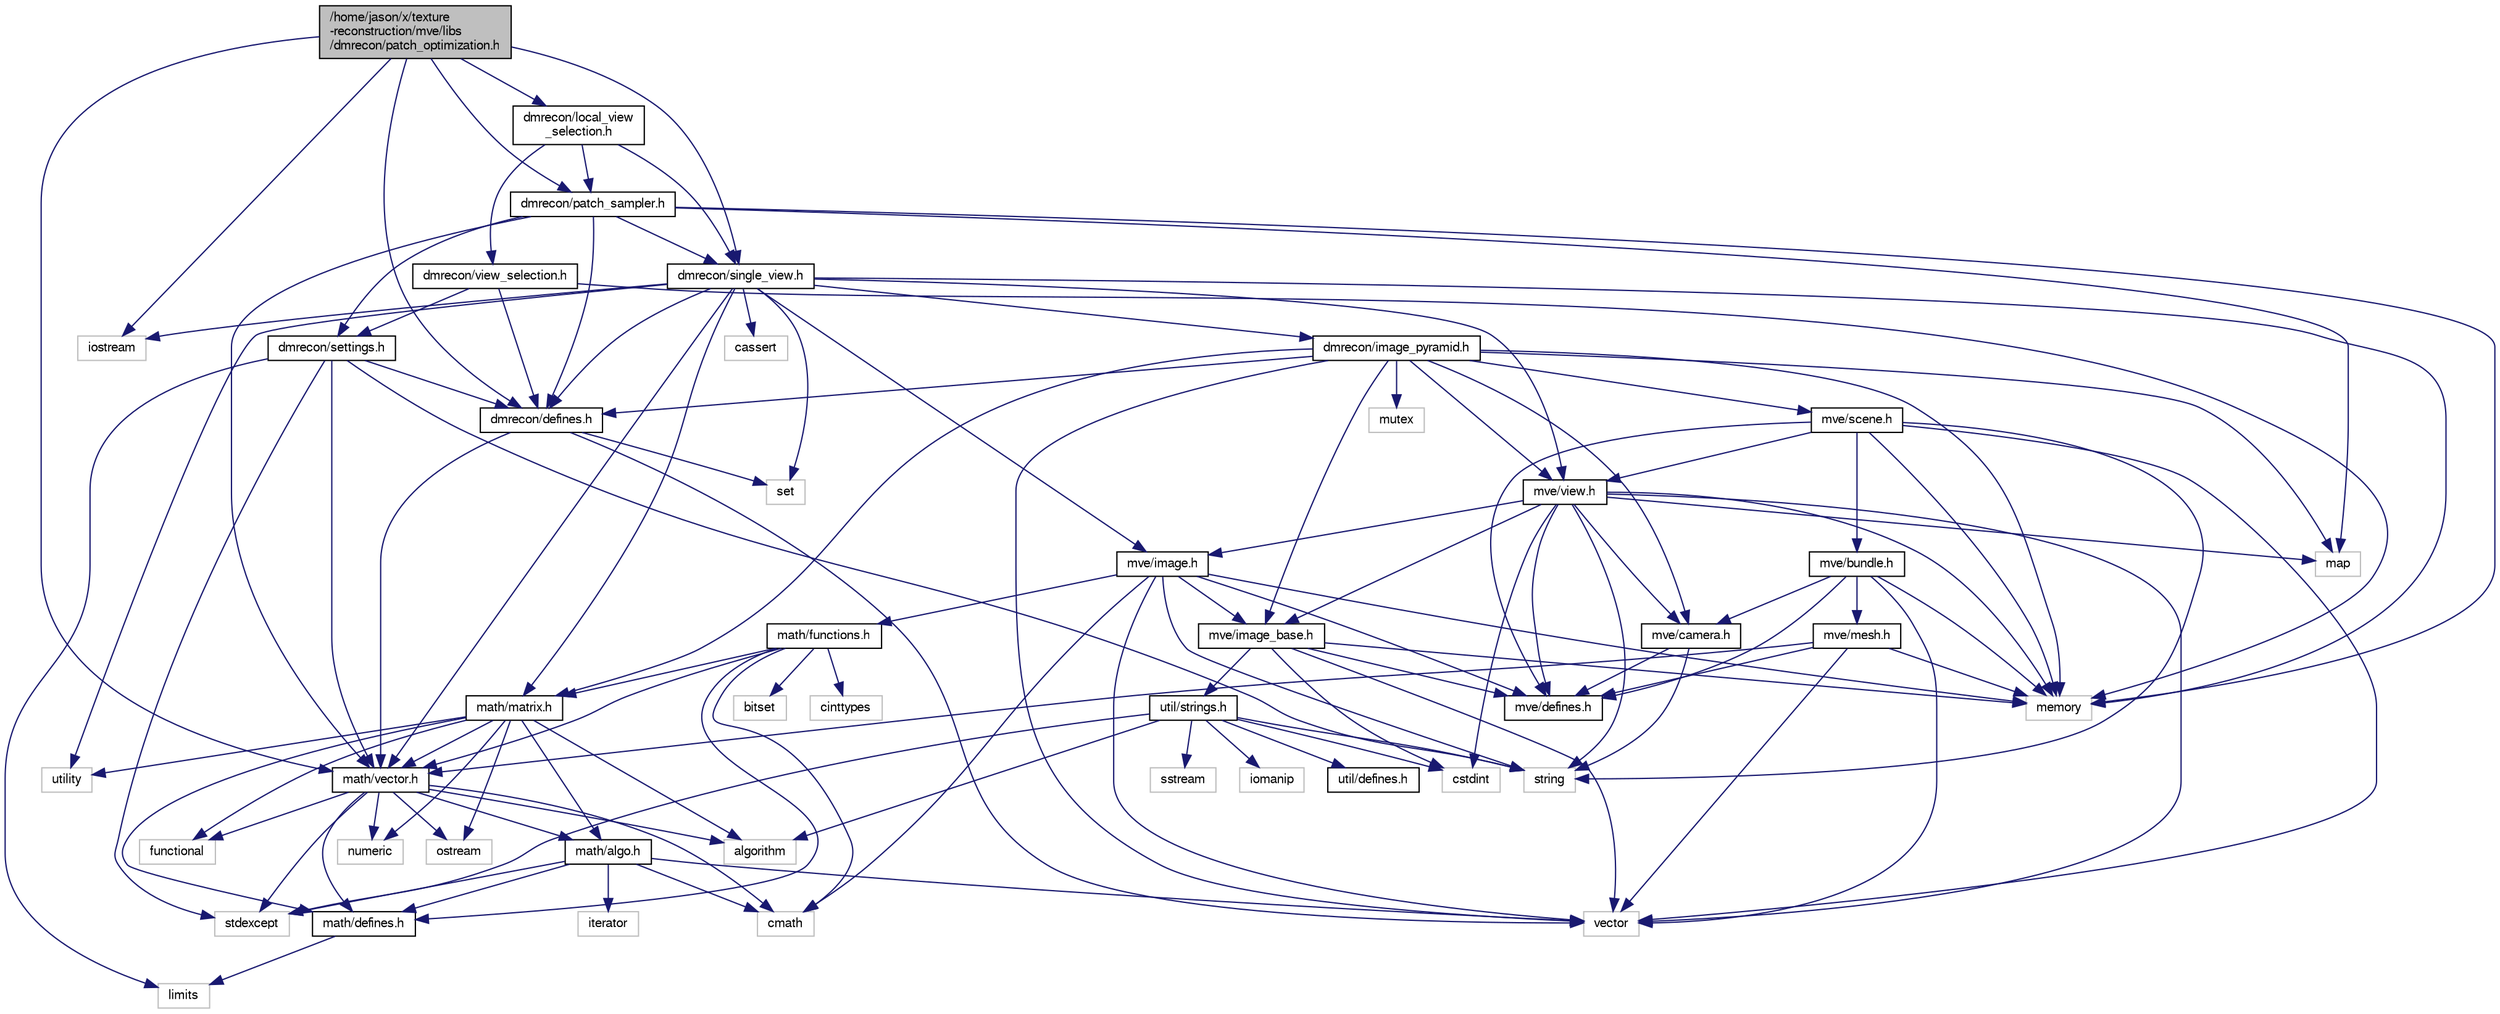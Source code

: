 digraph "/home/jason/x/texture-reconstruction/mve/libs/dmrecon/patch_optimization.h"
{
  edge [fontname="FreeSans",fontsize="10",labelfontname="FreeSans",labelfontsize="10"];
  node [fontname="FreeSans",fontsize="10",shape=record];
  Node0 [label="/home/jason/x/texture\l-reconstruction/mve/libs\l/dmrecon/patch_optimization.h",height=0.2,width=0.4,color="black", fillcolor="grey75", style="filled", fontcolor="black"];
  Node0 -> Node1 [color="midnightblue",fontsize="10",style="solid",fontname="FreeSans"];
  Node1 [label="iostream",height=0.2,width=0.4,color="grey75", fillcolor="white", style="filled"];
  Node0 -> Node2 [color="midnightblue",fontsize="10",style="solid",fontname="FreeSans"];
  Node2 [label="math/vector.h",height=0.2,width=0.4,color="black", fillcolor="white", style="filled",URL="$vector_8h.html"];
  Node2 -> Node3 [color="midnightblue",fontsize="10",style="solid",fontname="FreeSans"];
  Node3 [label="algorithm",height=0.2,width=0.4,color="grey75", fillcolor="white", style="filled"];
  Node2 -> Node4 [color="midnightblue",fontsize="10",style="solid",fontname="FreeSans"];
  Node4 [label="functional",height=0.2,width=0.4,color="grey75", fillcolor="white", style="filled"];
  Node2 -> Node5 [color="midnightblue",fontsize="10",style="solid",fontname="FreeSans"];
  Node5 [label="stdexcept",height=0.2,width=0.4,color="grey75", fillcolor="white", style="filled"];
  Node2 -> Node6 [color="midnightblue",fontsize="10",style="solid",fontname="FreeSans"];
  Node6 [label="numeric",height=0.2,width=0.4,color="grey75", fillcolor="white", style="filled"];
  Node2 -> Node7 [color="midnightblue",fontsize="10",style="solid",fontname="FreeSans"];
  Node7 [label="cmath",height=0.2,width=0.4,color="grey75", fillcolor="white", style="filled"];
  Node2 -> Node8 [color="midnightblue",fontsize="10",style="solid",fontname="FreeSans"];
  Node8 [label="ostream",height=0.2,width=0.4,color="grey75", fillcolor="white", style="filled"];
  Node2 -> Node9 [color="midnightblue",fontsize="10",style="solid",fontname="FreeSans"];
  Node9 [label="math/defines.h",height=0.2,width=0.4,color="black", fillcolor="white", style="filled",URL="$math_2defines_8h.html"];
  Node9 -> Node10 [color="midnightblue",fontsize="10",style="solid",fontname="FreeSans"];
  Node10 [label="limits",height=0.2,width=0.4,color="grey75", fillcolor="white", style="filled"];
  Node2 -> Node11 [color="midnightblue",fontsize="10",style="solid",fontname="FreeSans"];
  Node11 [label="math/algo.h",height=0.2,width=0.4,color="black", fillcolor="white", style="filled",URL="$algo_8h.html"];
  Node11 -> Node7 [color="midnightblue",fontsize="10",style="solid",fontname="FreeSans"];
  Node11 -> Node12 [color="midnightblue",fontsize="10",style="solid",fontname="FreeSans"];
  Node12 [label="vector",height=0.2,width=0.4,color="grey75", fillcolor="white", style="filled"];
  Node11 -> Node13 [color="midnightblue",fontsize="10",style="solid",fontname="FreeSans"];
  Node13 [label="iterator",height=0.2,width=0.4,color="grey75", fillcolor="white", style="filled"];
  Node11 -> Node5 [color="midnightblue",fontsize="10",style="solid",fontname="FreeSans"];
  Node11 -> Node9 [color="midnightblue",fontsize="10",style="solid",fontname="FreeSans"];
  Node0 -> Node14 [color="midnightblue",fontsize="10",style="solid",fontname="FreeSans"];
  Node14 [label="dmrecon/defines.h",height=0.2,width=0.4,color="black", fillcolor="white", style="filled",URL="$dmrecon_2defines_8h.html"];
  Node14 -> Node12 [color="midnightblue",fontsize="10",style="solid",fontname="FreeSans"];
  Node14 -> Node15 [color="midnightblue",fontsize="10",style="solid",fontname="FreeSans"];
  Node15 [label="set",height=0.2,width=0.4,color="grey75", fillcolor="white", style="filled"];
  Node14 -> Node2 [color="midnightblue",fontsize="10",style="solid",fontname="FreeSans"];
  Node0 -> Node16 [color="midnightblue",fontsize="10",style="solid",fontname="FreeSans"];
  Node16 [label="dmrecon/patch_sampler.h",height=0.2,width=0.4,color="black", fillcolor="white", style="filled",URL="$patch__sampler_8h.html"];
  Node16 -> Node17 [color="midnightblue",fontsize="10",style="solid",fontname="FreeSans"];
  Node17 [label="map",height=0.2,width=0.4,color="grey75", fillcolor="white", style="filled"];
  Node16 -> Node18 [color="midnightblue",fontsize="10",style="solid",fontname="FreeSans"];
  Node18 [label="memory",height=0.2,width=0.4,color="grey75", fillcolor="white", style="filled"];
  Node16 -> Node2 [color="midnightblue",fontsize="10",style="solid",fontname="FreeSans"];
  Node16 -> Node14 [color="midnightblue",fontsize="10",style="solid",fontname="FreeSans"];
  Node16 -> Node19 [color="midnightblue",fontsize="10",style="solid",fontname="FreeSans"];
  Node19 [label="dmrecon/settings.h",height=0.2,width=0.4,color="black", fillcolor="white", style="filled",URL="$settings_8h.html"];
  Node19 -> Node5 [color="midnightblue",fontsize="10",style="solid",fontname="FreeSans"];
  Node19 -> Node20 [color="midnightblue",fontsize="10",style="solid",fontname="FreeSans"];
  Node20 [label="string",height=0.2,width=0.4,color="grey75", fillcolor="white", style="filled"];
  Node19 -> Node10 [color="midnightblue",fontsize="10",style="solid",fontname="FreeSans"];
  Node19 -> Node2 [color="midnightblue",fontsize="10",style="solid",fontname="FreeSans"];
  Node19 -> Node14 [color="midnightblue",fontsize="10",style="solid",fontname="FreeSans"];
  Node16 -> Node21 [color="midnightblue",fontsize="10",style="solid",fontname="FreeSans"];
  Node21 [label="dmrecon/single_view.h",height=0.2,width=0.4,color="black", fillcolor="white", style="filled",URL="$single__view_8h.html"];
  Node21 -> Node22 [color="midnightblue",fontsize="10",style="solid",fontname="FreeSans"];
  Node22 [label="cassert",height=0.2,width=0.4,color="grey75", fillcolor="white", style="filled"];
  Node21 -> Node15 [color="midnightblue",fontsize="10",style="solid",fontname="FreeSans"];
  Node21 -> Node1 [color="midnightblue",fontsize="10",style="solid",fontname="FreeSans"];
  Node21 -> Node23 [color="midnightblue",fontsize="10",style="solid",fontname="FreeSans"];
  Node23 [label="utility",height=0.2,width=0.4,color="grey75", fillcolor="white", style="filled"];
  Node21 -> Node18 [color="midnightblue",fontsize="10",style="solid",fontname="FreeSans"];
  Node21 -> Node2 [color="midnightblue",fontsize="10",style="solid",fontname="FreeSans"];
  Node21 -> Node24 [color="midnightblue",fontsize="10",style="solid",fontname="FreeSans"];
  Node24 [label="math/matrix.h",height=0.2,width=0.4,color="black", fillcolor="white", style="filled",URL="$matrix_8h.html"];
  Node24 -> Node3 [color="midnightblue",fontsize="10",style="solid",fontname="FreeSans"];
  Node24 -> Node4 [color="midnightblue",fontsize="10",style="solid",fontname="FreeSans"];
  Node24 -> Node23 [color="midnightblue",fontsize="10",style="solid",fontname="FreeSans"];
  Node24 -> Node6 [color="midnightblue",fontsize="10",style="solid",fontname="FreeSans"];
  Node24 -> Node8 [color="midnightblue",fontsize="10",style="solid",fontname="FreeSans"];
  Node24 -> Node9 [color="midnightblue",fontsize="10",style="solid",fontname="FreeSans"];
  Node24 -> Node11 [color="midnightblue",fontsize="10",style="solid",fontname="FreeSans"];
  Node24 -> Node2 [color="midnightblue",fontsize="10",style="solid",fontname="FreeSans"];
  Node21 -> Node25 [color="midnightblue",fontsize="10",style="solid",fontname="FreeSans"];
  Node25 [label="mve/view.h",height=0.2,width=0.4,color="black", fillcolor="white", style="filled",URL="$view_8h.html"];
  Node25 -> Node26 [color="midnightblue",fontsize="10",style="solid",fontname="FreeSans"];
  Node26 [label="cstdint",height=0.2,width=0.4,color="grey75", fillcolor="white", style="filled"];
  Node25 -> Node17 [color="midnightblue",fontsize="10",style="solid",fontname="FreeSans"];
  Node25 -> Node18 [color="midnightblue",fontsize="10",style="solid",fontname="FreeSans"];
  Node25 -> Node20 [color="midnightblue",fontsize="10",style="solid",fontname="FreeSans"];
  Node25 -> Node12 [color="midnightblue",fontsize="10",style="solid",fontname="FreeSans"];
  Node25 -> Node27 [color="midnightblue",fontsize="10",style="solid",fontname="FreeSans"];
  Node27 [label="mve/defines.h",height=0.2,width=0.4,color="black", fillcolor="white", style="filled",URL="$mve_2defines_8h.html"];
  Node25 -> Node28 [color="midnightblue",fontsize="10",style="solid",fontname="FreeSans"];
  Node28 [label="mve/camera.h",height=0.2,width=0.4,color="black", fillcolor="white", style="filled",URL="$mve_2camera_8h.html"];
  Node28 -> Node20 [color="midnightblue",fontsize="10",style="solid",fontname="FreeSans"];
  Node28 -> Node27 [color="midnightblue",fontsize="10",style="solid",fontname="FreeSans"];
  Node25 -> Node29 [color="midnightblue",fontsize="10",style="solid",fontname="FreeSans"];
  Node29 [label="mve/image_base.h",height=0.2,width=0.4,color="black", fillcolor="white", style="filled",URL="$image__base_8h.html"];
  Node29 -> Node26 [color="midnightblue",fontsize="10",style="solid",fontname="FreeSans"];
  Node29 -> Node18 [color="midnightblue",fontsize="10",style="solid",fontname="FreeSans"];
  Node29 -> Node12 [color="midnightblue",fontsize="10",style="solid",fontname="FreeSans"];
  Node29 -> Node30 [color="midnightblue",fontsize="10",style="solid",fontname="FreeSans"];
  Node30 [label="util/strings.h",height=0.2,width=0.4,color="black", fillcolor="white", style="filled",URL="$strings_8h.html"];
  Node30 -> Node31 [color="midnightblue",fontsize="10",style="solid",fontname="FreeSans"];
  Node31 [label="sstream",height=0.2,width=0.4,color="grey75", fillcolor="white", style="filled"];
  Node30 -> Node20 [color="midnightblue",fontsize="10",style="solid",fontname="FreeSans"];
  Node30 -> Node32 [color="midnightblue",fontsize="10",style="solid",fontname="FreeSans"];
  Node32 [label="iomanip",height=0.2,width=0.4,color="grey75", fillcolor="white", style="filled"];
  Node30 -> Node5 [color="midnightblue",fontsize="10",style="solid",fontname="FreeSans"];
  Node30 -> Node3 [color="midnightblue",fontsize="10",style="solid",fontname="FreeSans"];
  Node30 -> Node26 [color="midnightblue",fontsize="10",style="solid",fontname="FreeSans"];
  Node30 -> Node33 [color="midnightblue",fontsize="10",style="solid",fontname="FreeSans"];
  Node33 [label="util/defines.h",height=0.2,width=0.4,color="black", fillcolor="white", style="filled",URL="$util_2defines_8h.html"];
  Node29 -> Node27 [color="midnightblue",fontsize="10",style="solid",fontname="FreeSans"];
  Node25 -> Node34 [color="midnightblue",fontsize="10",style="solid",fontname="FreeSans"];
  Node34 [label="mve/image.h",height=0.2,width=0.4,color="black", fillcolor="white", style="filled",URL="$image_8h.html"];
  Node34 -> Node20 [color="midnightblue",fontsize="10",style="solid",fontname="FreeSans"];
  Node34 -> Node12 [color="midnightblue",fontsize="10",style="solid",fontname="FreeSans"];
  Node34 -> Node18 [color="midnightblue",fontsize="10",style="solid",fontname="FreeSans"];
  Node34 -> Node35 [color="midnightblue",fontsize="10",style="solid",fontname="FreeSans"];
  Node35 [label="math/functions.h",height=0.2,width=0.4,color="black", fillcolor="white", style="filled",URL="$functions_8h.html"];
  Node35 -> Node36 [color="midnightblue",fontsize="10",style="solid",fontname="FreeSans"];
  Node36 [label="bitset",height=0.2,width=0.4,color="grey75", fillcolor="white", style="filled"];
  Node35 -> Node7 [color="midnightblue",fontsize="10",style="solid",fontname="FreeSans"];
  Node35 -> Node37 [color="midnightblue",fontsize="10",style="solid",fontname="FreeSans"];
  Node37 [label="cinttypes",height=0.2,width=0.4,color="grey75", fillcolor="white", style="filled"];
  Node35 -> Node9 [color="midnightblue",fontsize="10",style="solid",fontname="FreeSans"];
  Node35 -> Node2 [color="midnightblue",fontsize="10",style="solid",fontname="FreeSans"];
  Node35 -> Node24 [color="midnightblue",fontsize="10",style="solid",fontname="FreeSans"];
  Node34 -> Node27 [color="midnightblue",fontsize="10",style="solid",fontname="FreeSans"];
  Node34 -> Node29 [color="midnightblue",fontsize="10",style="solid",fontname="FreeSans"];
  Node34 -> Node7 [color="midnightblue",fontsize="10",style="solid",fontname="FreeSans"];
  Node21 -> Node34 [color="midnightblue",fontsize="10",style="solid",fontname="FreeSans"];
  Node21 -> Node14 [color="midnightblue",fontsize="10",style="solid",fontname="FreeSans"];
  Node21 -> Node38 [color="midnightblue",fontsize="10",style="solid",fontname="FreeSans"];
  Node38 [label="dmrecon/image_pyramid.h",height=0.2,width=0.4,color="black", fillcolor="white", style="filled",URL="$image__pyramid_8h.html"];
  Node38 -> Node12 [color="midnightblue",fontsize="10",style="solid",fontname="FreeSans"];
  Node38 -> Node18 [color="midnightblue",fontsize="10",style="solid",fontname="FreeSans"];
  Node38 -> Node17 [color="midnightblue",fontsize="10",style="solid",fontname="FreeSans"];
  Node38 -> Node39 [color="midnightblue",fontsize="10",style="solid",fontname="FreeSans"];
  Node39 [label="mutex",height=0.2,width=0.4,color="grey75", fillcolor="white", style="filled"];
  Node38 -> Node40 [color="midnightblue",fontsize="10",style="solid",fontname="FreeSans"];
  Node40 [label="mve/scene.h",height=0.2,width=0.4,color="black", fillcolor="white", style="filled",URL="$scene_8h.html"];
  Node40 -> Node12 [color="midnightblue",fontsize="10",style="solid",fontname="FreeSans"];
  Node40 -> Node20 [color="midnightblue",fontsize="10",style="solid",fontname="FreeSans"];
  Node40 -> Node18 [color="midnightblue",fontsize="10",style="solid",fontname="FreeSans"];
  Node40 -> Node27 [color="midnightblue",fontsize="10",style="solid",fontname="FreeSans"];
  Node40 -> Node25 [color="midnightblue",fontsize="10",style="solid",fontname="FreeSans"];
  Node40 -> Node41 [color="midnightblue",fontsize="10",style="solid",fontname="FreeSans"];
  Node41 [label="mve/bundle.h",height=0.2,width=0.4,color="black", fillcolor="white", style="filled",URL="$bundle_8h.html"];
  Node41 -> Node12 [color="midnightblue",fontsize="10",style="solid",fontname="FreeSans"];
  Node41 -> Node18 [color="midnightblue",fontsize="10",style="solid",fontname="FreeSans"];
  Node41 -> Node28 [color="midnightblue",fontsize="10",style="solid",fontname="FreeSans"];
  Node41 -> Node42 [color="midnightblue",fontsize="10",style="solid",fontname="FreeSans"];
  Node42 [label="mve/mesh.h",height=0.2,width=0.4,color="black", fillcolor="white", style="filled",URL="$mesh_8h.html"];
  Node42 -> Node12 [color="midnightblue",fontsize="10",style="solid",fontname="FreeSans"];
  Node42 -> Node18 [color="midnightblue",fontsize="10",style="solid",fontname="FreeSans"];
  Node42 -> Node2 [color="midnightblue",fontsize="10",style="solid",fontname="FreeSans"];
  Node42 -> Node27 [color="midnightblue",fontsize="10",style="solid",fontname="FreeSans"];
  Node41 -> Node27 [color="midnightblue",fontsize="10",style="solid",fontname="FreeSans"];
  Node38 -> Node25 [color="midnightblue",fontsize="10",style="solid",fontname="FreeSans"];
  Node38 -> Node29 [color="midnightblue",fontsize="10",style="solid",fontname="FreeSans"];
  Node38 -> Node28 [color="midnightblue",fontsize="10",style="solid",fontname="FreeSans"];
  Node38 -> Node24 [color="midnightblue",fontsize="10",style="solid",fontname="FreeSans"];
  Node38 -> Node14 [color="midnightblue",fontsize="10",style="solid",fontname="FreeSans"];
  Node0 -> Node21 [color="midnightblue",fontsize="10",style="solid",fontname="FreeSans"];
  Node0 -> Node43 [color="midnightblue",fontsize="10",style="solid",fontname="FreeSans"];
  Node43 [label="dmrecon/local_view\l_selection.h",height=0.2,width=0.4,color="black", fillcolor="white", style="filled",URL="$local__view__selection_8h.html"];
  Node43 -> Node44 [color="midnightblue",fontsize="10",style="solid",fontname="FreeSans"];
  Node44 [label="dmrecon/view_selection.h",height=0.2,width=0.4,color="black", fillcolor="white", style="filled",URL="$view__selection_8h.html"];
  Node44 -> Node18 [color="midnightblue",fontsize="10",style="solid",fontname="FreeSans"];
  Node44 -> Node14 [color="midnightblue",fontsize="10",style="solid",fontname="FreeSans"];
  Node44 -> Node19 [color="midnightblue",fontsize="10",style="solid",fontname="FreeSans"];
  Node43 -> Node16 [color="midnightblue",fontsize="10",style="solid",fontname="FreeSans"];
  Node43 -> Node21 [color="midnightblue",fontsize="10",style="solid",fontname="FreeSans"];
}
